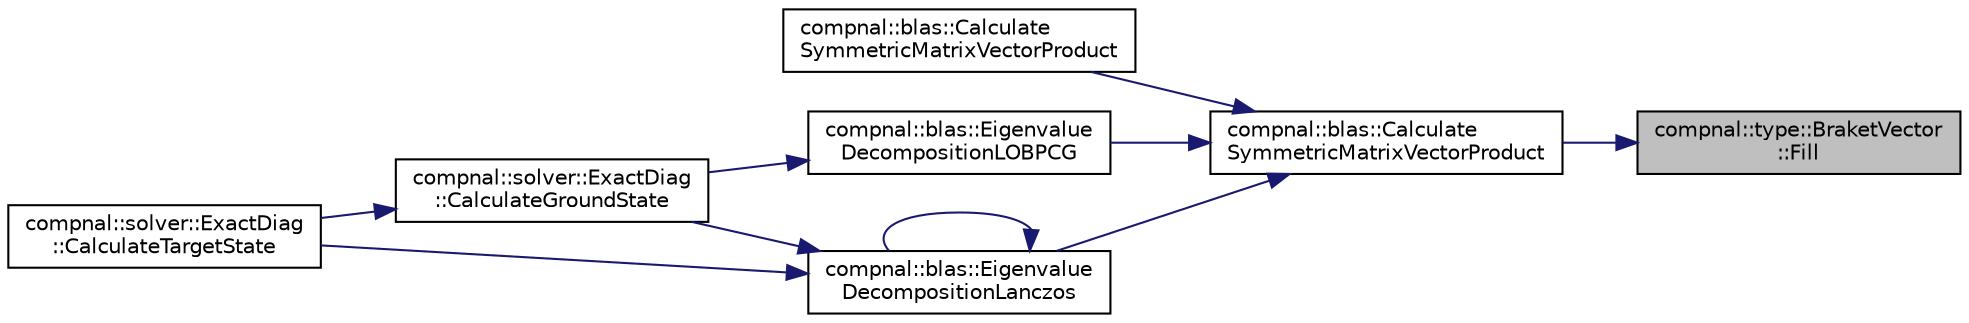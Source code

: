 digraph "compnal::type::BraketVector::Fill"
{
 // INTERACTIVE_SVG=YES
 // LATEX_PDF_SIZE
  edge [fontname="Helvetica",fontsize="10",labelfontname="Helvetica",labelfontsize="10"];
  node [fontname="Helvetica",fontsize="10",shape=record];
  rankdir="RL";
  Node1 [label="compnal::type::BraketVector\l::Fill",height=0.2,width=0.4,color="black", fillcolor="grey75", style="filled", fontcolor="black",tooltip="Fill the value to BraketVector."];
  Node1 -> Node2 [dir="back",color="midnightblue",fontsize="10",style="solid",fontname="Helvetica"];
  Node2 [label="compnal::blas::Calculate\lSymmetricMatrixVectorProduct",height=0.2,width=0.4,color="black", fillcolor="white", style="filled",URL="$d4/ded/namespacecompnal_1_1blas.html#aeeec1b8a9d956be99035a82b732b15b4",tooltip=" "];
  Node2 -> Node3 [dir="back",color="midnightblue",fontsize="10",style="solid",fontname="Helvetica"];
  Node3 [label="compnal::blas::Calculate\lSymmetricMatrixVectorProduct",height=0.2,width=0.4,color="black", fillcolor="white", style="filled",URL="$d4/ded/namespacecompnal_1_1blas.html#a451ecffdd7816999035e938c48e86669",tooltip=" "];
  Node2 -> Node4 [dir="back",color="midnightblue",fontsize="10",style="solid",fontname="Helvetica"];
  Node4 [label="compnal::blas::Eigenvalue\lDecompositionLanczos",height=0.2,width=0.4,color="black", fillcolor="white", style="filled",URL="$d4/ded/namespacecompnal_1_1blas.html#a41a8fbd0adade2a6702b987c653abf7b",tooltip=" "];
  Node4 -> Node5 [dir="back",color="midnightblue",fontsize="10",style="solid",fontname="Helvetica"];
  Node5 [label="compnal::solver::ExactDiag\l::CalculateGroundState",height=0.2,width=0.4,color="black", fillcolor="white", style="filled",URL="$de/d7d/classcompnal_1_1solver_1_1_exact_diag.html#a0e57f30ab281b750b7ebbb24ade22afd",tooltip="Calculate ground state by the exact diagonalization method."];
  Node5 -> Node6 [dir="back",color="midnightblue",fontsize="10",style="solid",fontname="Helvetica"];
  Node6 [label="compnal::solver::ExactDiag\l::CalculateTargetState",height=0.2,width=0.4,color="black", fillcolor="white", style="filled",URL="$de/d7d/classcompnal_1_1solver_1_1_exact_diag.html#a22420e816fb2c86f9e710312e8f346e2",tooltip=" "];
  Node4 -> Node6 [dir="back",color="midnightblue",fontsize="10",style="solid",fontname="Helvetica"];
  Node4 -> Node4 [dir="back",color="midnightblue",fontsize="10",style="solid",fontname="Helvetica"];
  Node2 -> Node7 [dir="back",color="midnightblue",fontsize="10",style="solid",fontname="Helvetica"];
  Node7 [label="compnal::blas::Eigenvalue\lDecompositionLOBPCG",height=0.2,width=0.4,color="black", fillcolor="white", style="filled",URL="$d4/ded/namespacecompnal_1_1blas.html#a1f728907b3675c8558f09749abf793af",tooltip=" "];
  Node7 -> Node5 [dir="back",color="midnightblue",fontsize="10",style="solid",fontname="Helvetica"];
}

